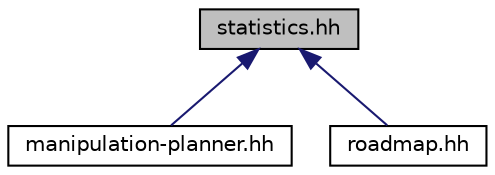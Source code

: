 digraph "statistics.hh"
{
  edge [fontname="Helvetica",fontsize="10",labelfontname="Helvetica",labelfontsize="10"];
  node [fontname="Helvetica",fontsize="10",shape=record];
  Node1 [label="statistics.hh",height=0.2,width=0.4,color="black", fillcolor="grey75", style="filled" fontcolor="black"];
  Node1 -> Node2 [dir="back",color="midnightblue",fontsize="10",style="solid",fontname="Helvetica"];
  Node2 [label="manipulation-planner.hh",height=0.2,width=0.4,color="black", fillcolor="white", style="filled",URL="$a00052.html"];
  Node1 -> Node3 [dir="back",color="midnightblue",fontsize="10",style="solid",fontname="Helvetica"];
  Node3 [label="roadmap.hh",height=0.2,width=0.4,color="black", fillcolor="white", style="filled",URL="$a00056.html"];
}
